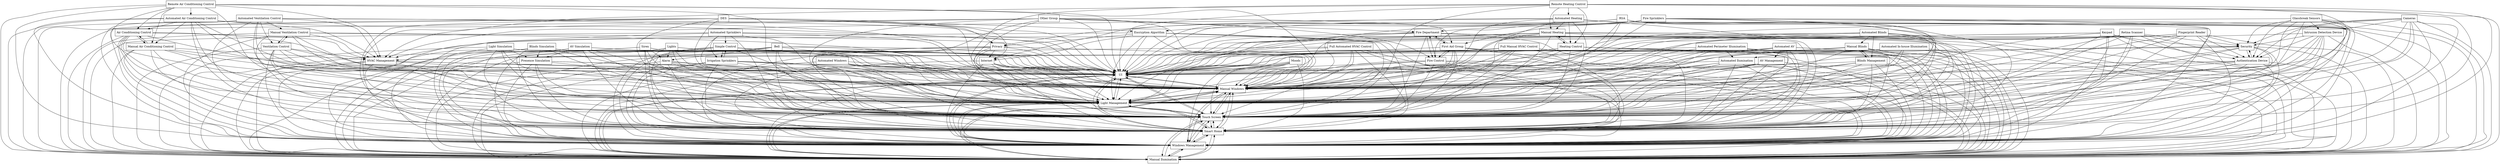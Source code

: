 digraph{
graph [rankdir=TB];
node [shape=box];
edge [arrowhead=normal];
0[label="Presence Simulation",]
1[label="Automated Ilumination",]
2[label="Manual Ventilation Control",]
3[label="Automated Sprinklers",]
4[label="Remote Air Conditioning Control",]
5[label="Automated In-house Illumination",]
6[label="Full Automated HVAC Control",]
7[label="Encryption Algorithm",]
8[label="DES",]
9[label="Manual Heating",]
10[label="Fire Department",]
11[label="Automated AV",]
12[label="Automated Heating",]
13[label="Privacy",]
14[label="Other Group",]
15[label="Automated Windows",]
16[label="Lights",]
17[label="Manual Blinds",]
18[label="Automated Air Conditioning Control",]
19[label="UI",]
20[label="RSA",]
21[label="Retina Scanner",]
22[label="Security",]
23[label="Glassbreak Sensors",]
24[label="Remote Heating Control",]
25[label="Light Simulation",]
26[label="Manual Windows",]
27[label="Moods",]
28[label="First Aid Group",]
29[label="Manual Ilumination",]
30[label="Internet",]
31[label="Blinds Simulation",]
32[label="Fingerprint Reader",]
33[label="Ventilation Control",]
34[label="Siren",]
35[label="Bell",]
36[label="AV Management",]
37[label="Heating Control",]
38[label="AV Simulation",]
39[label="Windows Management",]
40[label="Air Conditioning Control",]
41[label="Fire Sprinklers",]
42[label="Manual Air Conditioning Control",]
43[label="Authentication Device",]
44[label="Simple Control",]
45[label="Intrusion Detection Device",]
46[label="Irrigation Sprinklers",]
47[label="Smart Home",]
48[label="Alarm",]
49[label="Keypad",]
50[label="Automated Perimeter Illumination",]
51[label="Cameras",]
52[label="Touch Screen",]
53[label="Automated Ventilation Control",]
54[label="Fire Control",]
55[label="HVAC Management",]
56[label="Automated Blinds",]
57[label="Full Manual HVAC Control",]
58[label="Light Management",]
59[label="Blinds Management",]
0->19[label="",]
0->26[label="",]
0->29[label="",]
0->39[label="",]
0->47[label="",]
0->52[label="",]
0->58[label="",]
1->19[label="",]
1->26[label="",]
1->29[label="",]
1->39[label="",]
1->47[label="",]
1->52[label="",]
1->58[label="",]
2->19[label="",]
2->26[label="",]
2->29[label="",]
2->33[label="",]
2->39[label="",]
2->47[label="",]
2->52[label="",]
2->55[label="",]
2->58[label="",]
3->19[label="",]
3->26[label="",]
3->29[label="",]
3->39[label="",]
3->44[label="",]
3->46[label="",]
3->47[label="",]
3->52[label="",]
3->58[label="",]
4->18[label="",]
4->19[label="",]
4->26[label="",]
4->29[label="",]
4->39[label="",]
4->40[label="",]
4->42[label="",]
4->47[label="",]
4->52[label="",]
4->55[label="",]
4->58[label="",]
5->1[label="",]
5->19[label="",]
5->26[label="",]
5->29[label="",]
5->39[label="",]
5->47[label="",]
5->52[label="",]
5->58[label="",]
6->19[label="",]
6->26[label="",]
6->29[label="",]
6->39[label="",]
6->47[label="",]
6->52[label="",]
6->55[label="",]
6->58[label="",]
7->13[label="",]
7->19[label="",]
7->26[label="",]
7->29[label="",]
7->30[label="",]
7->39[label="",]
7->47[label="",]
7->52[label="",]
7->58[label="",]
8->7[label="",]
8->13[label="",]
8->19[label="",]
8->26[label="",]
8->29[label="",]
8->30[label="",]
8->39[label="",]
8->47[label="",]
8->52[label="",]
8->58[label="",]
9->19[label="",]
9->26[label="",]
9->29[label="",]
9->37[label="",]
9->39[label="",]
9->47[label="",]
9->52[label="",]
9->55[label="",]
9->58[label="",]
10->19[label="",]
10->26[label="",]
10->28[label="",]
10->29[label="",]
10->39[label="",]
10->47[label="",]
10->52[label="",]
10->54[label="",]
10->58[label="",]
11->19[label="",]
11->26[label="",]
11->29[label="",]
11->36[label="",]
11->39[label="",]
11->47[label="",]
11->52[label="",]
11->58[label="",]
12->9[label="",]
12->19[label="",]
12->26[label="",]
12->29[label="",]
12->37[label="",]
12->39[label="",]
12->47[label="",]
12->52[label="",]
12->55[label="",]
12->58[label="",]
13->19[label="",]
13->26[label="",]
13->29[label="",]
13->30[label="",]
13->39[label="",]
13->47[label="",]
13->52[label="",]
13->58[label="",]
14->10[label="",]
14->19[label="",]
14->26[label="",]
14->28[label="",]
14->29[label="",]
14->39[label="",]
14->47[label="",]
14->52[label="",]
14->54[label="",]
14->58[label="",]
15->19[label="",]
15->26[label="",]
15->29[label="",]
15->39[label="",]
15->47[label="",]
15->52[label="",]
15->58[label="",]
16->19[label="",]
16->26[label="",]
16->29[label="",]
16->39[label="",]
16->47[label="",]
16->48[label="",]
16->52[label="",]
16->58[label="",]
17->19[label="",]
17->26[label="",]
17->29[label="",]
17->39[label="",]
17->47[label="",]
17->52[label="",]
17->58[label="",]
17->59[label="",]
18->19[label="",]
18->26[label="",]
18->29[label="",]
18->39[label="",]
18->40[label="",]
18->42[label="",]
18->47[label="",]
18->52[label="",]
18->55[label="",]
18->58[label="",]
19->26[label="",]
19->29[label="",]
19->39[label="",]
19->47[label="",]
19->52[label="",]
19->58[label="",]
20->7[label="",]
20->13[label="",]
20->19[label="",]
20->26[label="",]
20->29[label="",]
20->30[label="",]
20->39[label="",]
20->47[label="",]
20->52[label="",]
20->58[label="",]
21->19[label="",]
21->22[label="",]
21->26[label="",]
21->29[label="",]
21->39[label="",]
21->43[label="",]
21->47[label="",]
21->52[label="",]
21->58[label="",]
22->19[label="",]
22->26[label="",]
22->29[label="",]
22->39[label="",]
22->43[label="",]
22->47[label="",]
22->52[label="",]
22->58[label="",]
23->19[label="",]
23->22[label="",]
23->26[label="",]
23->29[label="",]
23->39[label="",]
23->43[label="",]
23->45[label="",]
23->47[label="",]
23->52[label="",]
23->58[label="",]
24->9[label="",]
24->12[label="",]
24->19[label="",]
24->26[label="",]
24->29[label="",]
24->37[label="",]
24->39[label="",]
24->47[label="",]
24->52[label="",]
24->55[label="",]
24->58[label="",]
25->0[label="",]
25->19[label="",]
25->26[label="",]
25->29[label="",]
25->39[label="",]
25->47[label="",]
25->52[label="",]
25->58[label="",]
26->19[label="",]
26->29[label="",]
26->39[label="",]
26->47[label="",]
26->52[label="",]
26->58[label="",]
27->19[label="",]
27->26[label="",]
27->29[label="",]
27->39[label="",]
27->47[label="",]
27->52[label="",]
27->58[label="",]
28->10[label="",]
28->19[label="",]
28->26[label="",]
28->29[label="",]
28->39[label="",]
28->47[label="",]
28->52[label="",]
28->54[label="",]
28->58[label="",]
29->19[label="",]
29->26[label="",]
29->39[label="",]
29->47[label="",]
29->52[label="",]
29->58[label="",]
30->19[label="",]
30->26[label="",]
30->29[label="",]
30->39[label="",]
30->47[label="",]
30->52[label="",]
30->58[label="",]
31->0[label="",]
31->19[label="",]
31->26[label="",]
31->29[label="",]
31->39[label="",]
31->47[label="",]
31->52[label="",]
31->58[label="",]
32->19[label="",]
32->22[label="",]
32->26[label="",]
32->29[label="",]
32->39[label="",]
32->43[label="",]
32->47[label="",]
32->52[label="",]
32->58[label="",]
33->2[label="",]
33->19[label="",]
33->26[label="",]
33->29[label="",]
33->39[label="",]
33->47[label="",]
33->52[label="",]
33->55[label="",]
33->58[label="",]
34->19[label="",]
34->26[label="",]
34->29[label="",]
34->39[label="",]
34->47[label="",]
34->48[label="",]
34->52[label="",]
34->58[label="",]
35->19[label="",]
35->26[label="",]
35->29[label="",]
35->39[label="",]
35->47[label="",]
35->48[label="",]
35->52[label="",]
35->58[label="",]
36->19[label="",]
36->26[label="",]
36->29[label="",]
36->39[label="",]
36->47[label="",]
36->52[label="",]
36->58[label="",]
37->9[label="",]
37->19[label="",]
37->26[label="",]
37->29[label="",]
37->39[label="",]
37->47[label="",]
37->52[label="",]
37->55[label="",]
37->58[label="",]
38->0[label="",]
38->19[label="",]
38->26[label="",]
38->29[label="",]
38->39[label="",]
38->47[label="",]
38->52[label="",]
38->58[label="",]
39->19[label="",]
39->26[label="",]
39->29[label="",]
39->47[label="",]
39->52[label="",]
39->58[label="",]
40->19[label="",]
40->26[label="",]
40->29[label="",]
40->39[label="",]
40->42[label="",]
40->47[label="",]
40->52[label="",]
40->55[label="",]
40->58[label="",]
41->10[label="",]
41->19[label="",]
41->26[label="",]
41->28[label="",]
41->29[label="",]
41->39[label="",]
41->47[label="",]
41->52[label="",]
41->54[label="",]
41->58[label="",]
42->19[label="",]
42->26[label="",]
42->29[label="",]
42->39[label="",]
42->40[label="",]
42->47[label="",]
42->52[label="",]
42->55[label="",]
42->58[label="",]
43->19[label="",]
43->22[label="",]
43->26[label="",]
43->29[label="",]
43->39[label="",]
43->47[label="",]
43->52[label="",]
43->58[label="",]
44->19[label="",]
44->26[label="",]
44->29[label="",]
44->39[label="",]
44->46[label="",]
44->47[label="",]
44->52[label="",]
44->58[label="",]
45->19[label="",]
45->22[label="",]
45->26[label="",]
45->29[label="",]
45->39[label="",]
45->43[label="",]
45->47[label="",]
45->52[label="",]
45->58[label="",]
46->19[label="",]
46->26[label="",]
46->29[label="",]
46->39[label="",]
46->44[label="",]
46->47[label="",]
46->52[label="",]
46->58[label="",]
47->19[label="",]
47->26[label="",]
47->29[label="",]
47->39[label="",]
47->52[label="",]
47->58[label="",]
48->19[label="",]
48->26[label="",]
48->29[label="",]
48->39[label="",]
48->47[label="",]
48->52[label="",]
48->58[label="",]
49->19[label="",]
49->22[label="",]
49->26[label="",]
49->29[label="",]
49->39[label="",]
49->43[label="",]
49->47[label="",]
49->52[label="",]
49->58[label="",]
50->1[label="",]
50->19[label="",]
50->26[label="",]
50->29[label="",]
50->39[label="",]
50->47[label="",]
50->52[label="",]
50->58[label="",]
51->19[label="",]
51->22[label="",]
51->26[label="",]
51->29[label="",]
51->39[label="",]
51->43[label="",]
51->45[label="",]
51->47[label="",]
51->52[label="",]
51->58[label="",]
52->19[label="",]
52->26[label="",]
52->29[label="",]
52->39[label="",]
52->47[label="",]
52->58[label="",]
53->2[label="",]
53->19[label="",]
53->26[label="",]
53->29[label="",]
53->33[label="",]
53->39[label="",]
53->47[label="",]
53->52[label="",]
53->55[label="",]
53->58[label="",]
54->10[label="",]
54->19[label="",]
54->26[label="",]
54->28[label="",]
54->29[label="",]
54->39[label="",]
54->47[label="",]
54->52[label="",]
54->58[label="",]
55->19[label="",]
55->26[label="",]
55->29[label="",]
55->39[label="",]
55->47[label="",]
55->52[label="",]
55->58[label="",]
56->17[label="",]
56->19[label="",]
56->26[label="",]
56->29[label="",]
56->39[label="",]
56->47[label="",]
56->52[label="",]
56->58[label="",]
56->59[label="",]
57->19[label="",]
57->26[label="",]
57->29[label="",]
57->39[label="",]
57->47[label="",]
57->52[label="",]
57->55[label="",]
57->58[label="",]
58->19[label="",]
58->26[label="",]
58->29[label="",]
58->39[label="",]
58->47[label="",]
58->52[label="",]
59->17[label="",]
59->19[label="",]
59->26[label="",]
59->29[label="",]
59->39[label="",]
59->47[label="",]
59->52[label="",]
59->58[label="",]
}
